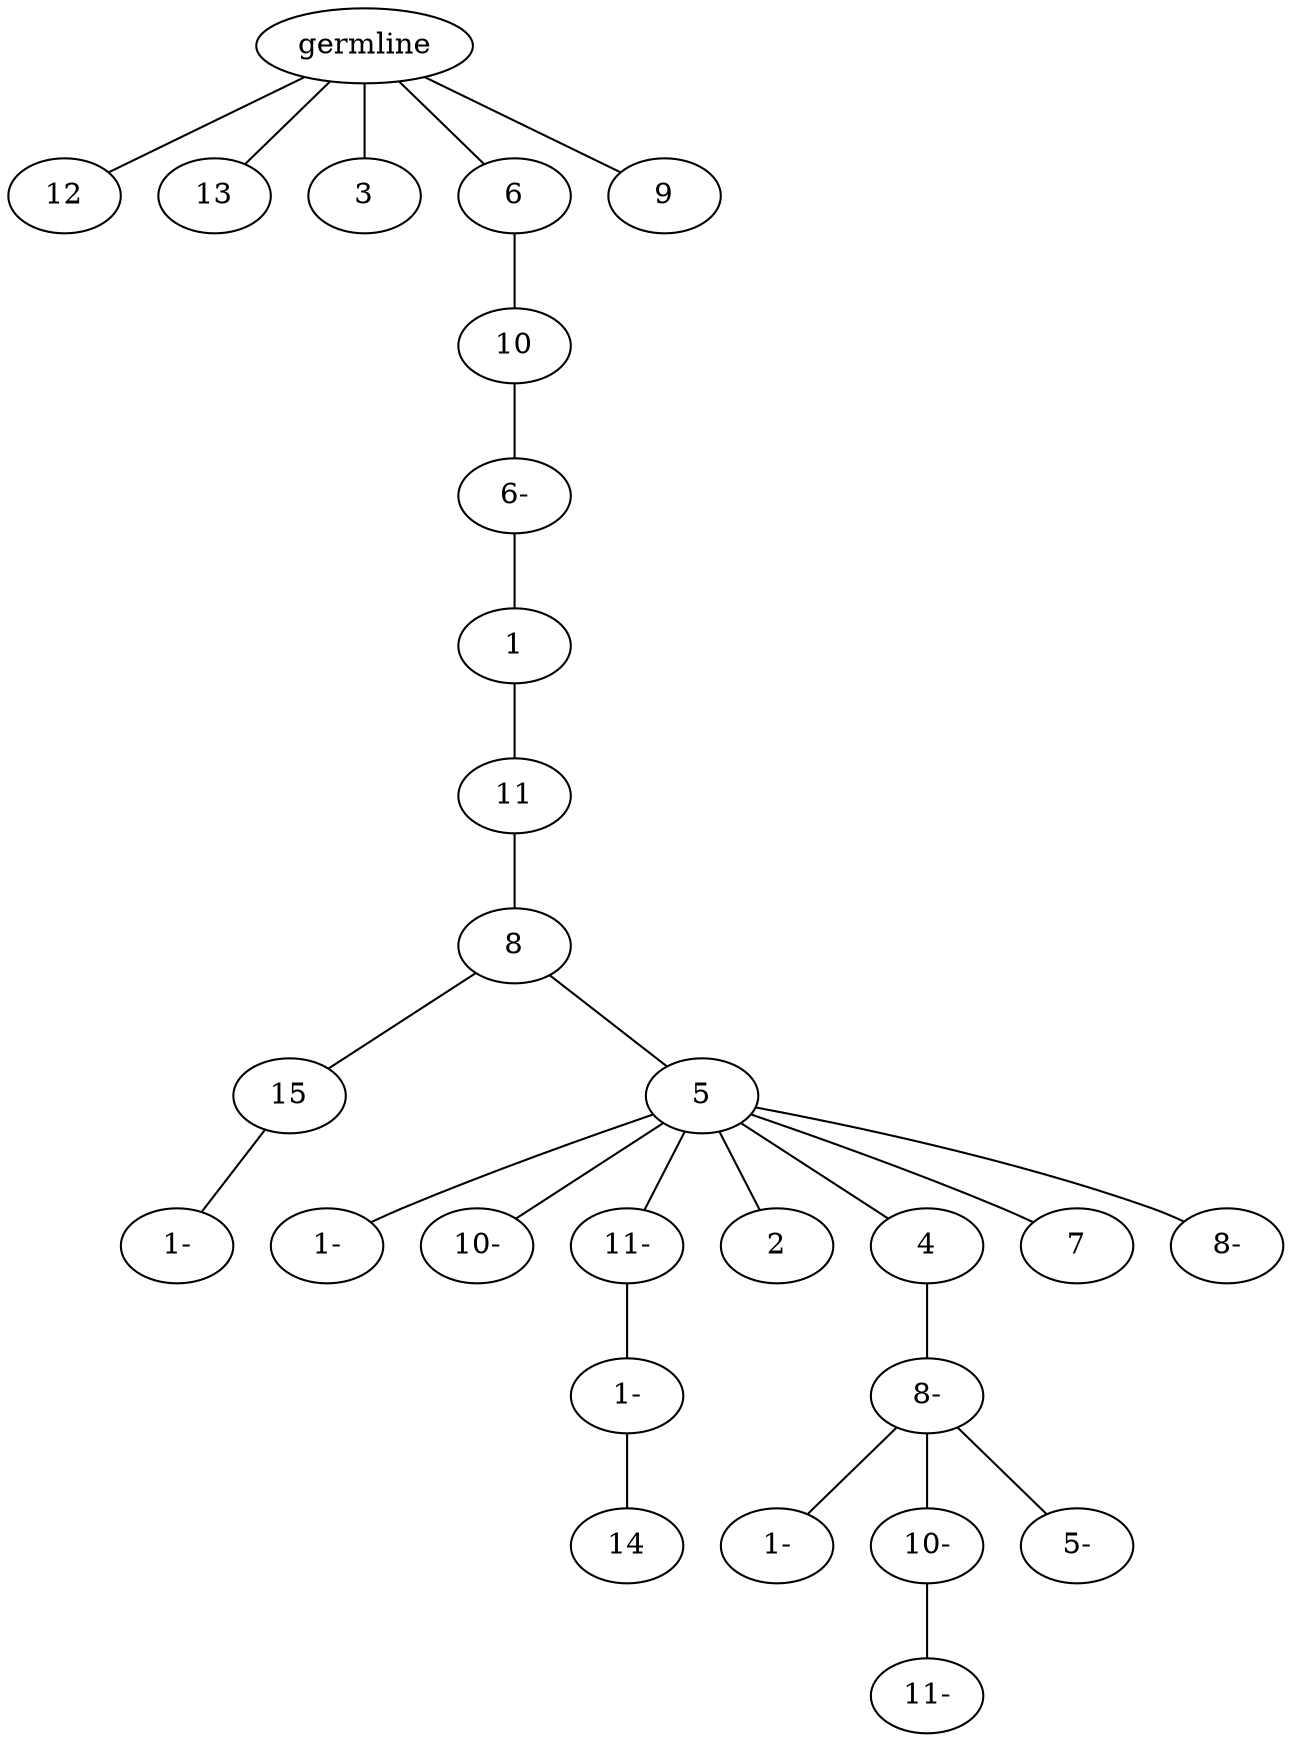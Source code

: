 graph tree {
    "139667071429888" [label="germline"];
    "139667071417264" [label="12"];
    "139667071438416" [label="13"];
    "139667071436976" [label="3"];
    "139667071435344" [label="6"];
    "139667071437936" [label="10"];
    "139667071436256" [label="6-"];
    "139667071437024" [label="1"];
    "139667071436016" [label="11"];
    "139667071471776" [label="8"];
    "139667071472592" [label="15"];
    "139667071427776" [label="1-"];
    "139667071474176" [label="5"];
    "139667071475232" [label="1-"];
    "139667071475664" [label="10-"];
    "139667071475040" [label="11-"];
    "139667071557984" [label="1-"];
    "139667071557936" [label="14"];
    "139667071475520" [label="2"];
    "139667071559184" [label="4"];
    "139667071557888" [label="8-"];
    "139667071558368" [label="1-"];
    "139667071558704" [label="10-"];
    "139667071559040" [label="11-"];
    "139667071558176" [label="5-"];
    "139667071558944" [label="7"];
    "139667071559808" [label="8-"];
    "139667071436160" [label="9"];
    "139667071429888" -- "139667071417264";
    "139667071429888" -- "139667071438416";
    "139667071429888" -- "139667071436976";
    "139667071429888" -- "139667071435344";
    "139667071429888" -- "139667071436160";
    "139667071435344" -- "139667071437936";
    "139667071437936" -- "139667071436256";
    "139667071436256" -- "139667071437024";
    "139667071437024" -- "139667071436016";
    "139667071436016" -- "139667071471776";
    "139667071471776" -- "139667071472592";
    "139667071471776" -- "139667071474176";
    "139667071472592" -- "139667071427776";
    "139667071474176" -- "139667071475232";
    "139667071474176" -- "139667071475664";
    "139667071474176" -- "139667071475040";
    "139667071474176" -- "139667071475520";
    "139667071474176" -- "139667071559184";
    "139667071474176" -- "139667071558944";
    "139667071474176" -- "139667071559808";
    "139667071475040" -- "139667071557984";
    "139667071557984" -- "139667071557936";
    "139667071559184" -- "139667071557888";
    "139667071557888" -- "139667071558368";
    "139667071557888" -- "139667071558704";
    "139667071557888" -- "139667071558176";
    "139667071558704" -- "139667071559040";
}
